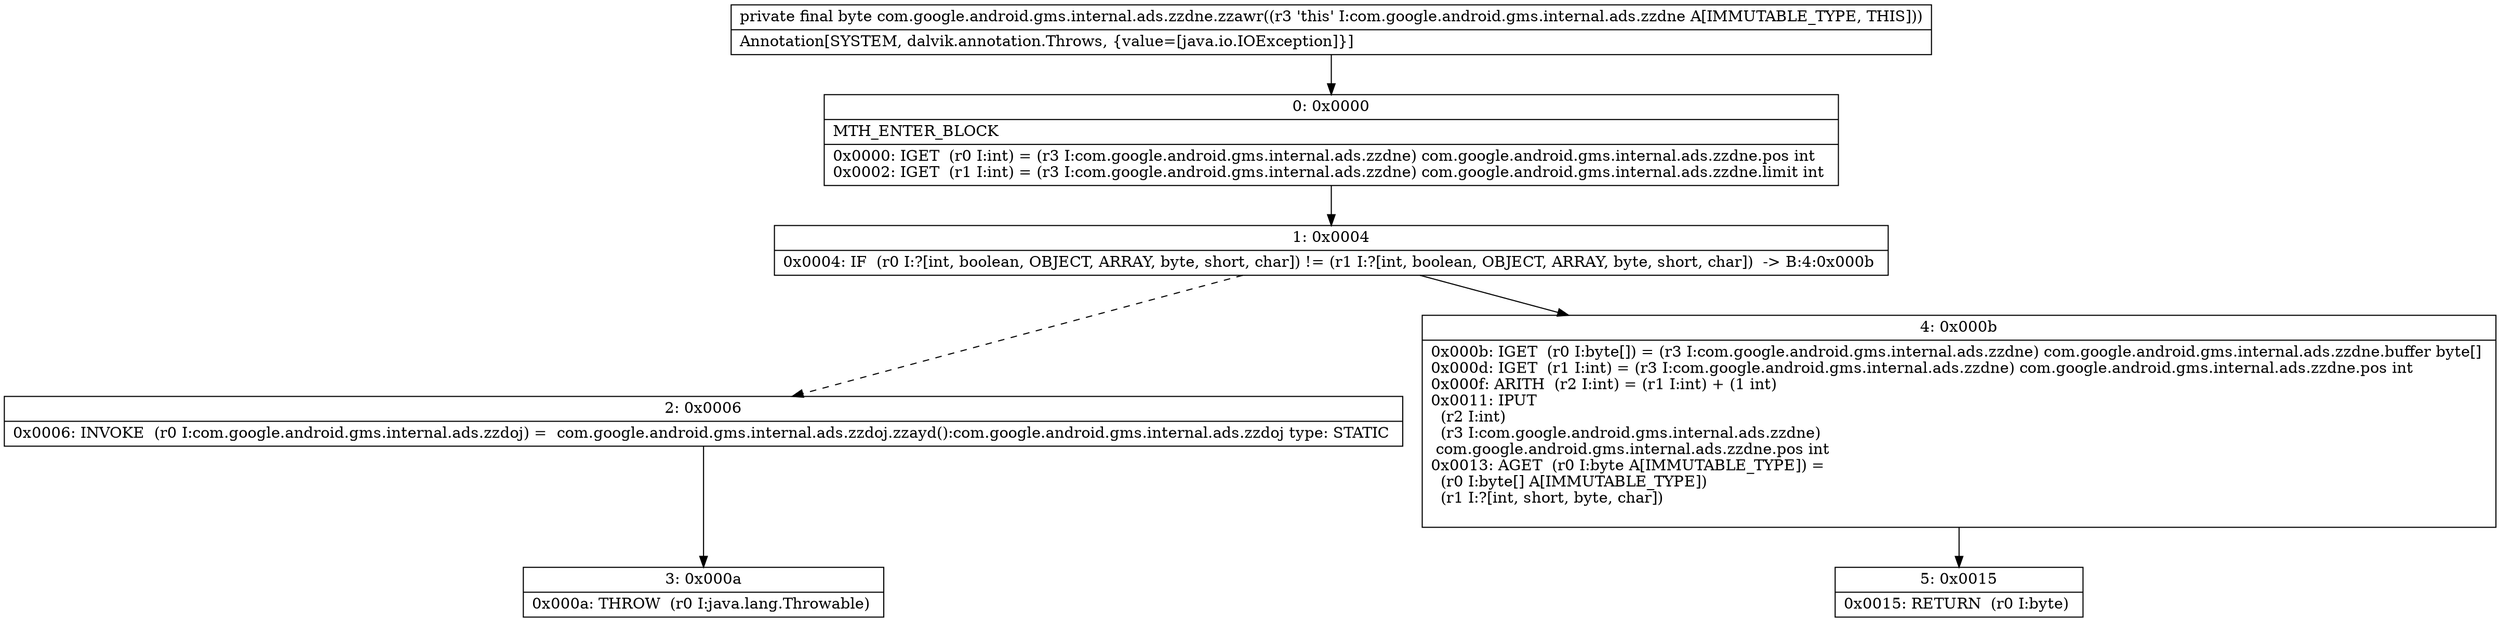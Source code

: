 digraph "CFG forcom.google.android.gms.internal.ads.zzdne.zzawr()B" {
Node_0 [shape=record,label="{0\:\ 0x0000|MTH_ENTER_BLOCK\l|0x0000: IGET  (r0 I:int) = (r3 I:com.google.android.gms.internal.ads.zzdne) com.google.android.gms.internal.ads.zzdne.pos int \l0x0002: IGET  (r1 I:int) = (r3 I:com.google.android.gms.internal.ads.zzdne) com.google.android.gms.internal.ads.zzdne.limit int \l}"];
Node_1 [shape=record,label="{1\:\ 0x0004|0x0004: IF  (r0 I:?[int, boolean, OBJECT, ARRAY, byte, short, char]) != (r1 I:?[int, boolean, OBJECT, ARRAY, byte, short, char])  \-\> B:4:0x000b \l}"];
Node_2 [shape=record,label="{2\:\ 0x0006|0x0006: INVOKE  (r0 I:com.google.android.gms.internal.ads.zzdoj) =  com.google.android.gms.internal.ads.zzdoj.zzayd():com.google.android.gms.internal.ads.zzdoj type: STATIC \l}"];
Node_3 [shape=record,label="{3\:\ 0x000a|0x000a: THROW  (r0 I:java.lang.Throwable) \l}"];
Node_4 [shape=record,label="{4\:\ 0x000b|0x000b: IGET  (r0 I:byte[]) = (r3 I:com.google.android.gms.internal.ads.zzdne) com.google.android.gms.internal.ads.zzdne.buffer byte[] \l0x000d: IGET  (r1 I:int) = (r3 I:com.google.android.gms.internal.ads.zzdne) com.google.android.gms.internal.ads.zzdne.pos int \l0x000f: ARITH  (r2 I:int) = (r1 I:int) + (1 int) \l0x0011: IPUT  \l  (r2 I:int)\l  (r3 I:com.google.android.gms.internal.ads.zzdne)\l com.google.android.gms.internal.ads.zzdne.pos int \l0x0013: AGET  (r0 I:byte A[IMMUTABLE_TYPE]) = \l  (r0 I:byte[] A[IMMUTABLE_TYPE])\l  (r1 I:?[int, short, byte, char])\l \l}"];
Node_5 [shape=record,label="{5\:\ 0x0015|0x0015: RETURN  (r0 I:byte) \l}"];
MethodNode[shape=record,label="{private final byte com.google.android.gms.internal.ads.zzdne.zzawr((r3 'this' I:com.google.android.gms.internal.ads.zzdne A[IMMUTABLE_TYPE, THIS]))  | Annotation[SYSTEM, dalvik.annotation.Throws, \{value=[java.io.IOException]\}]\l}"];
MethodNode -> Node_0;
Node_0 -> Node_1;
Node_1 -> Node_2[style=dashed];
Node_1 -> Node_4;
Node_2 -> Node_3;
Node_4 -> Node_5;
}

